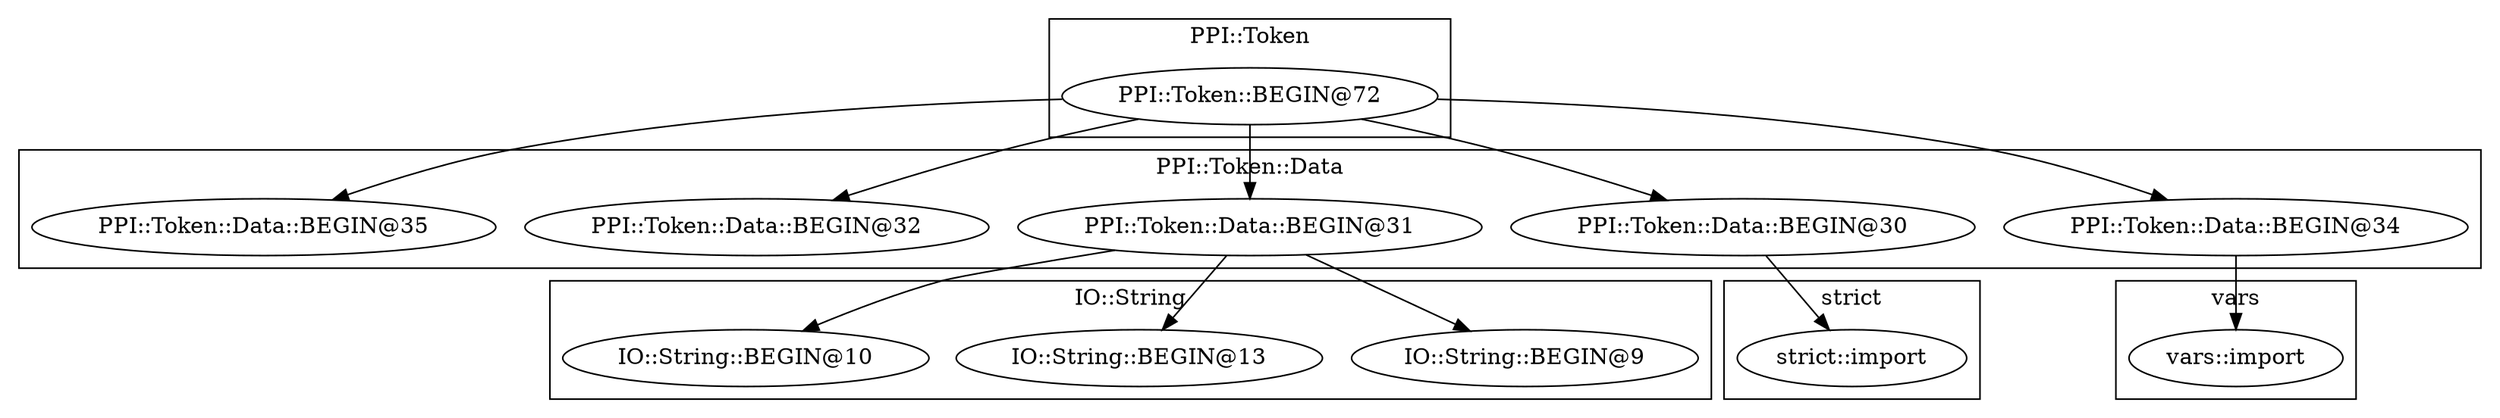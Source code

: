 digraph {
graph [overlap=false]
subgraph cluster_PPI_Token {
	label="PPI::Token";
	"PPI::Token::BEGIN@72";
}
subgraph cluster_PPI_Token_Data {
	label="PPI::Token::Data";
	"PPI::Token::Data::BEGIN@31";
	"PPI::Token::Data::BEGIN@30";
	"PPI::Token::Data::BEGIN@34";
	"PPI::Token::Data::BEGIN@32";
	"PPI::Token::Data::BEGIN@35";
}
subgraph cluster_vars {
	label="vars";
	"vars::import";
}
subgraph cluster_IO_String {
	label="IO::String";
	"IO::String::BEGIN@9";
	"IO::String::BEGIN@13";
	"IO::String::BEGIN@10";
}
subgraph cluster_strict {
	label="strict";
	"strict::import";
}
"PPI::Token::Data::BEGIN@31" -> "IO::String::BEGIN@9";
"PPI::Token::BEGIN@72" -> "PPI::Token::Data::BEGIN@31";
"PPI::Token::BEGIN@72" -> "PPI::Token::Data::BEGIN@32";
"PPI::Token::Data::BEGIN@30" -> "strict::import";
"PPI::Token::BEGIN@72" -> "PPI::Token::Data::BEGIN@34";
"PPI::Token::Data::BEGIN@31" -> "IO::String::BEGIN@10";
"PPI::Token::Data::BEGIN@34" -> "vars::import";
"PPI::Token::BEGIN@72" -> "PPI::Token::Data::BEGIN@30";
"PPI::Token::Data::BEGIN@31" -> "IO::String::BEGIN@13";
"PPI::Token::BEGIN@72" -> "PPI::Token::Data::BEGIN@35";
}
